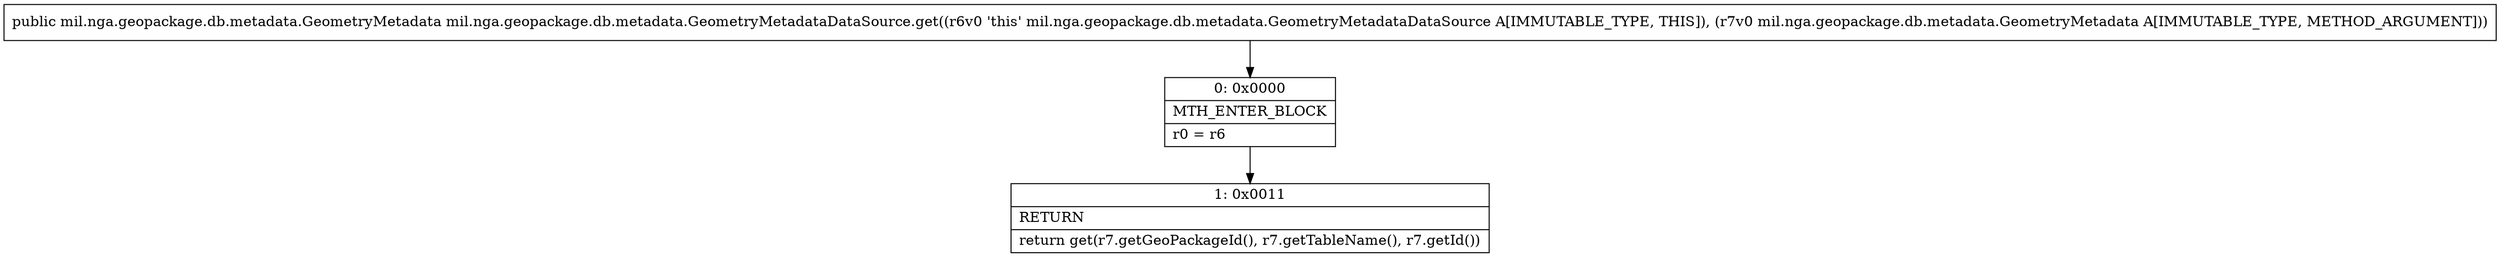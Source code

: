 digraph "CFG formil.nga.geopackage.db.metadata.GeometryMetadataDataSource.get(Lmil\/nga\/geopackage\/db\/metadata\/GeometryMetadata;)Lmil\/nga\/geopackage\/db\/metadata\/GeometryMetadata;" {
Node_0 [shape=record,label="{0\:\ 0x0000|MTH_ENTER_BLOCK\l|r0 = r6\l}"];
Node_1 [shape=record,label="{1\:\ 0x0011|RETURN\l|return get(r7.getGeoPackageId(), r7.getTableName(), r7.getId())\l}"];
MethodNode[shape=record,label="{public mil.nga.geopackage.db.metadata.GeometryMetadata mil.nga.geopackage.db.metadata.GeometryMetadataDataSource.get((r6v0 'this' mil.nga.geopackage.db.metadata.GeometryMetadataDataSource A[IMMUTABLE_TYPE, THIS]), (r7v0 mil.nga.geopackage.db.metadata.GeometryMetadata A[IMMUTABLE_TYPE, METHOD_ARGUMENT])) }"];
MethodNode -> Node_0;
Node_0 -> Node_1;
}

